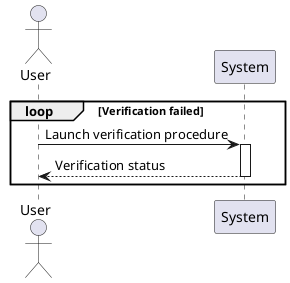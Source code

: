 @startuml
actor User
participant System

loop Verification failed
    User -> System: Launch verification procedure
    activate System

    System --> User: Verification status
    deactivate System
end

@enduml